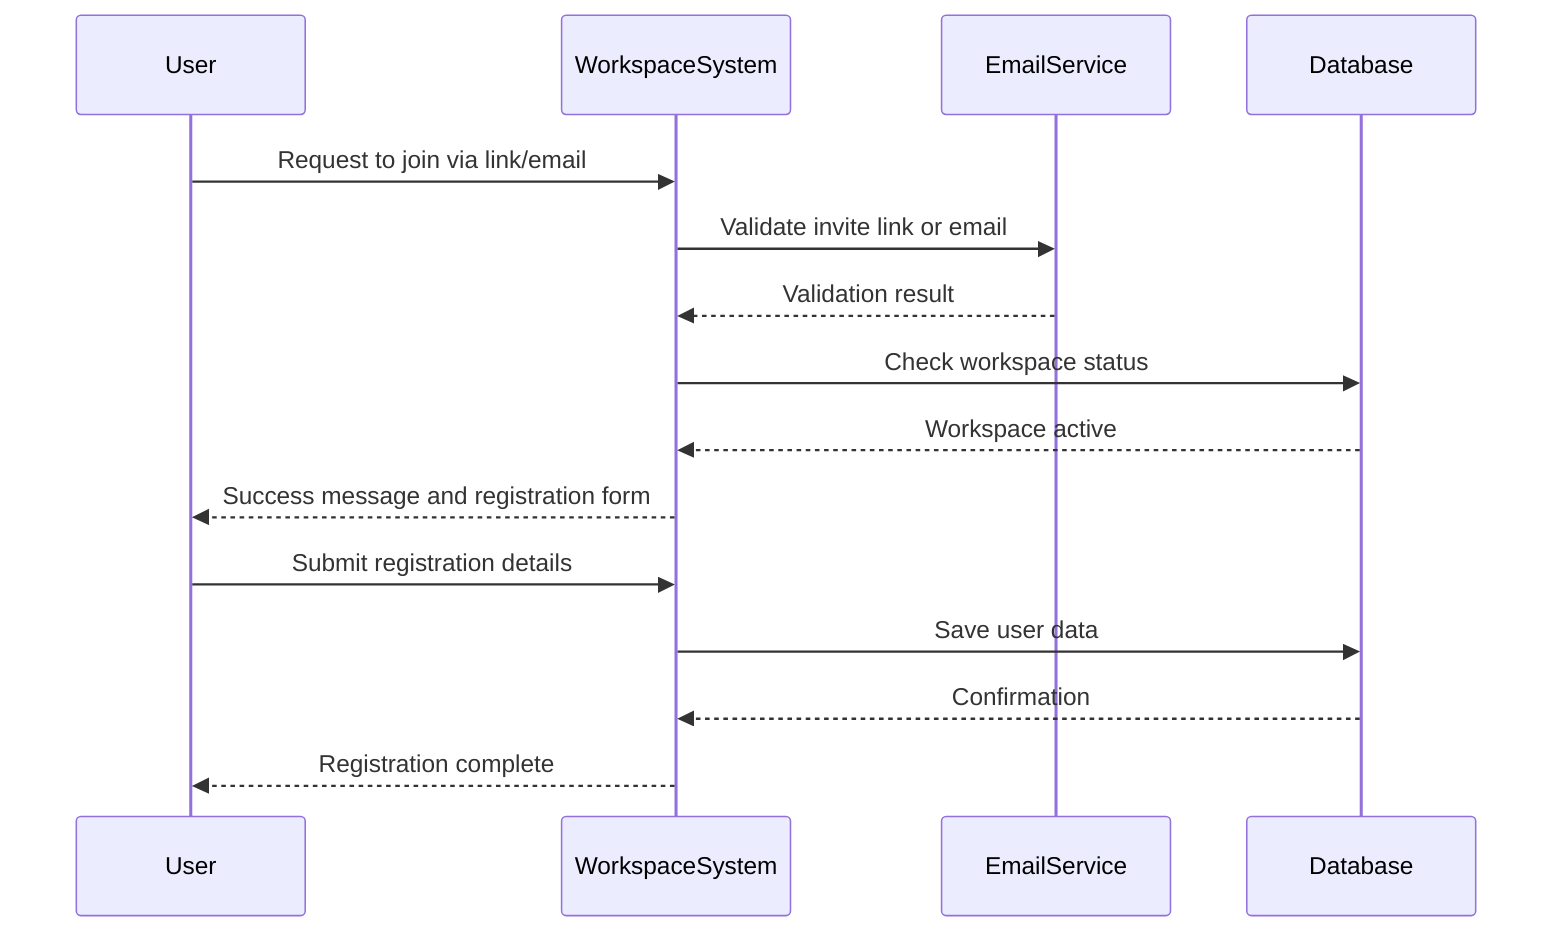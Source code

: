 sequenceDiagram
    participant User
    participant WorkspaceSystem
    participant EmailService
    participant Database

    User->>WorkspaceSystem: Request to join via link/email
    WorkspaceSystem->>EmailService: Validate invite link or email
    EmailService-->>WorkspaceSystem: Validation result
    WorkspaceSystem->>Database: Check workspace status
    Database-->>WorkspaceSystem: Workspace active
    WorkspaceSystem-->>User: Success message and registration form
    User->>WorkspaceSystem: Submit registration details
    WorkspaceSystem->>Database: Save user data
    Database-->>WorkspaceSystem: Confirmation
    WorkspaceSystem-->>User: Registration complete